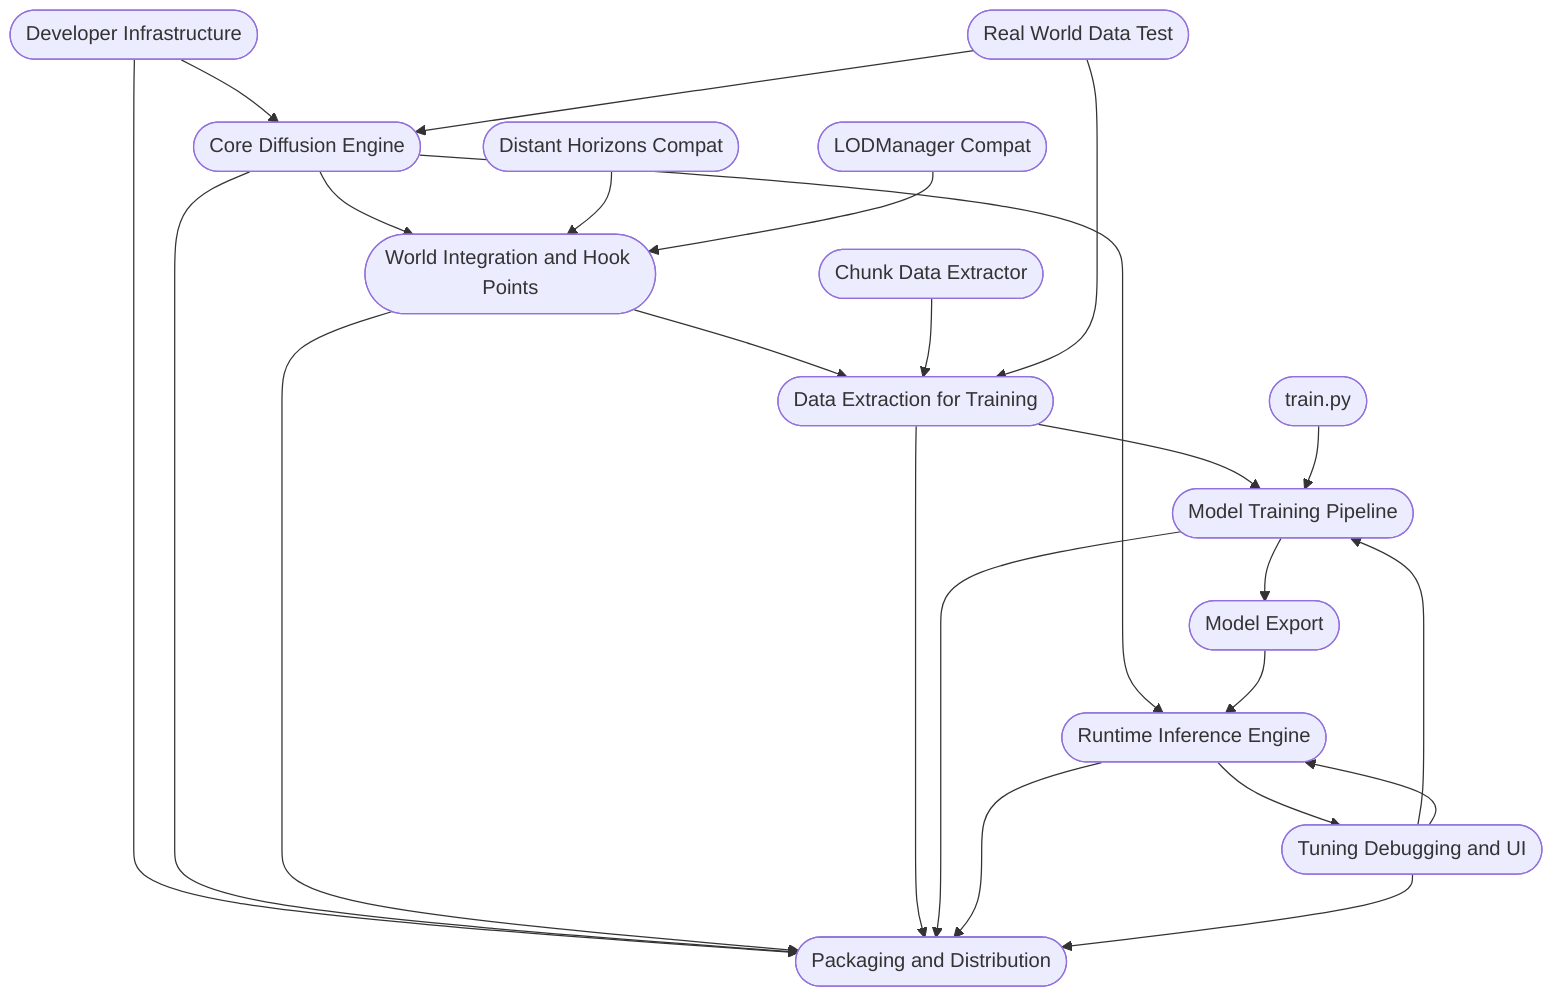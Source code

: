 graph TD
  %% Nodes and groups
  Developer_Infrastructure(["Developer Infrastructure"])
  Core_Diffusion_Engine(["Core Diffusion Engine"])
  World_Integration(["World Integration and Hook Points"])
  Distant_Horizons_Compat(["Distant Horizons Compat"])
  LODManager_Compat(["LODManager Compat"])
  Data_Extraction(["Data Extraction for Training"])
  Chunk_Data_Extractor(["Chunk Data Extractor"])
  Model_Training_Pipeline(["Model Training Pipeline"])
  Train_Py(["train.py"])
  Model_Export(["Model Export"])
  Runtime_Inference(["Runtime Inference Engine"])
  Tuning_UI(["Tuning Debugging and UI"])
  Packaging(["Packaging and Distribution"])
  Real_World_Data(["Real World Data Test"])

  %% Connections
  Developer_Infrastructure --> Core_Diffusion_Engine
  Developer_Infrastructure --> Packaging
  Core_Diffusion_Engine --> World_Integration
  Core_Diffusion_Engine --> Runtime_Inference
  Core_Diffusion_Engine --> Packaging
  World_Integration --> Data_Extraction
  World_Integration --> Packaging
  Distant_Horizons_Compat --> World_Integration
  LODManager_Compat --> World_Integration
  Chunk_Data_Extractor --> Data_Extraction
  Data_Extraction --> Model_Training_Pipeline
  Data_Extraction --> Packaging
  Real_World_Data --> Core_Diffusion_Engine
  Real_World_Data --> Data_Extraction
  Model_Training_Pipeline --> Model_Export
  Model_Training_Pipeline --> Packaging
  Model_Export --> Runtime_Inference
  Runtime_Inference --> Tuning_UI
  Runtime_Inference --> Packaging
  Tuning_UI --> Model_Training_Pipeline
  Tuning_UI --> Runtime_Inference
  Tuning_UI --> Packaging
  Train_Py --> Model_Training_Pipeline